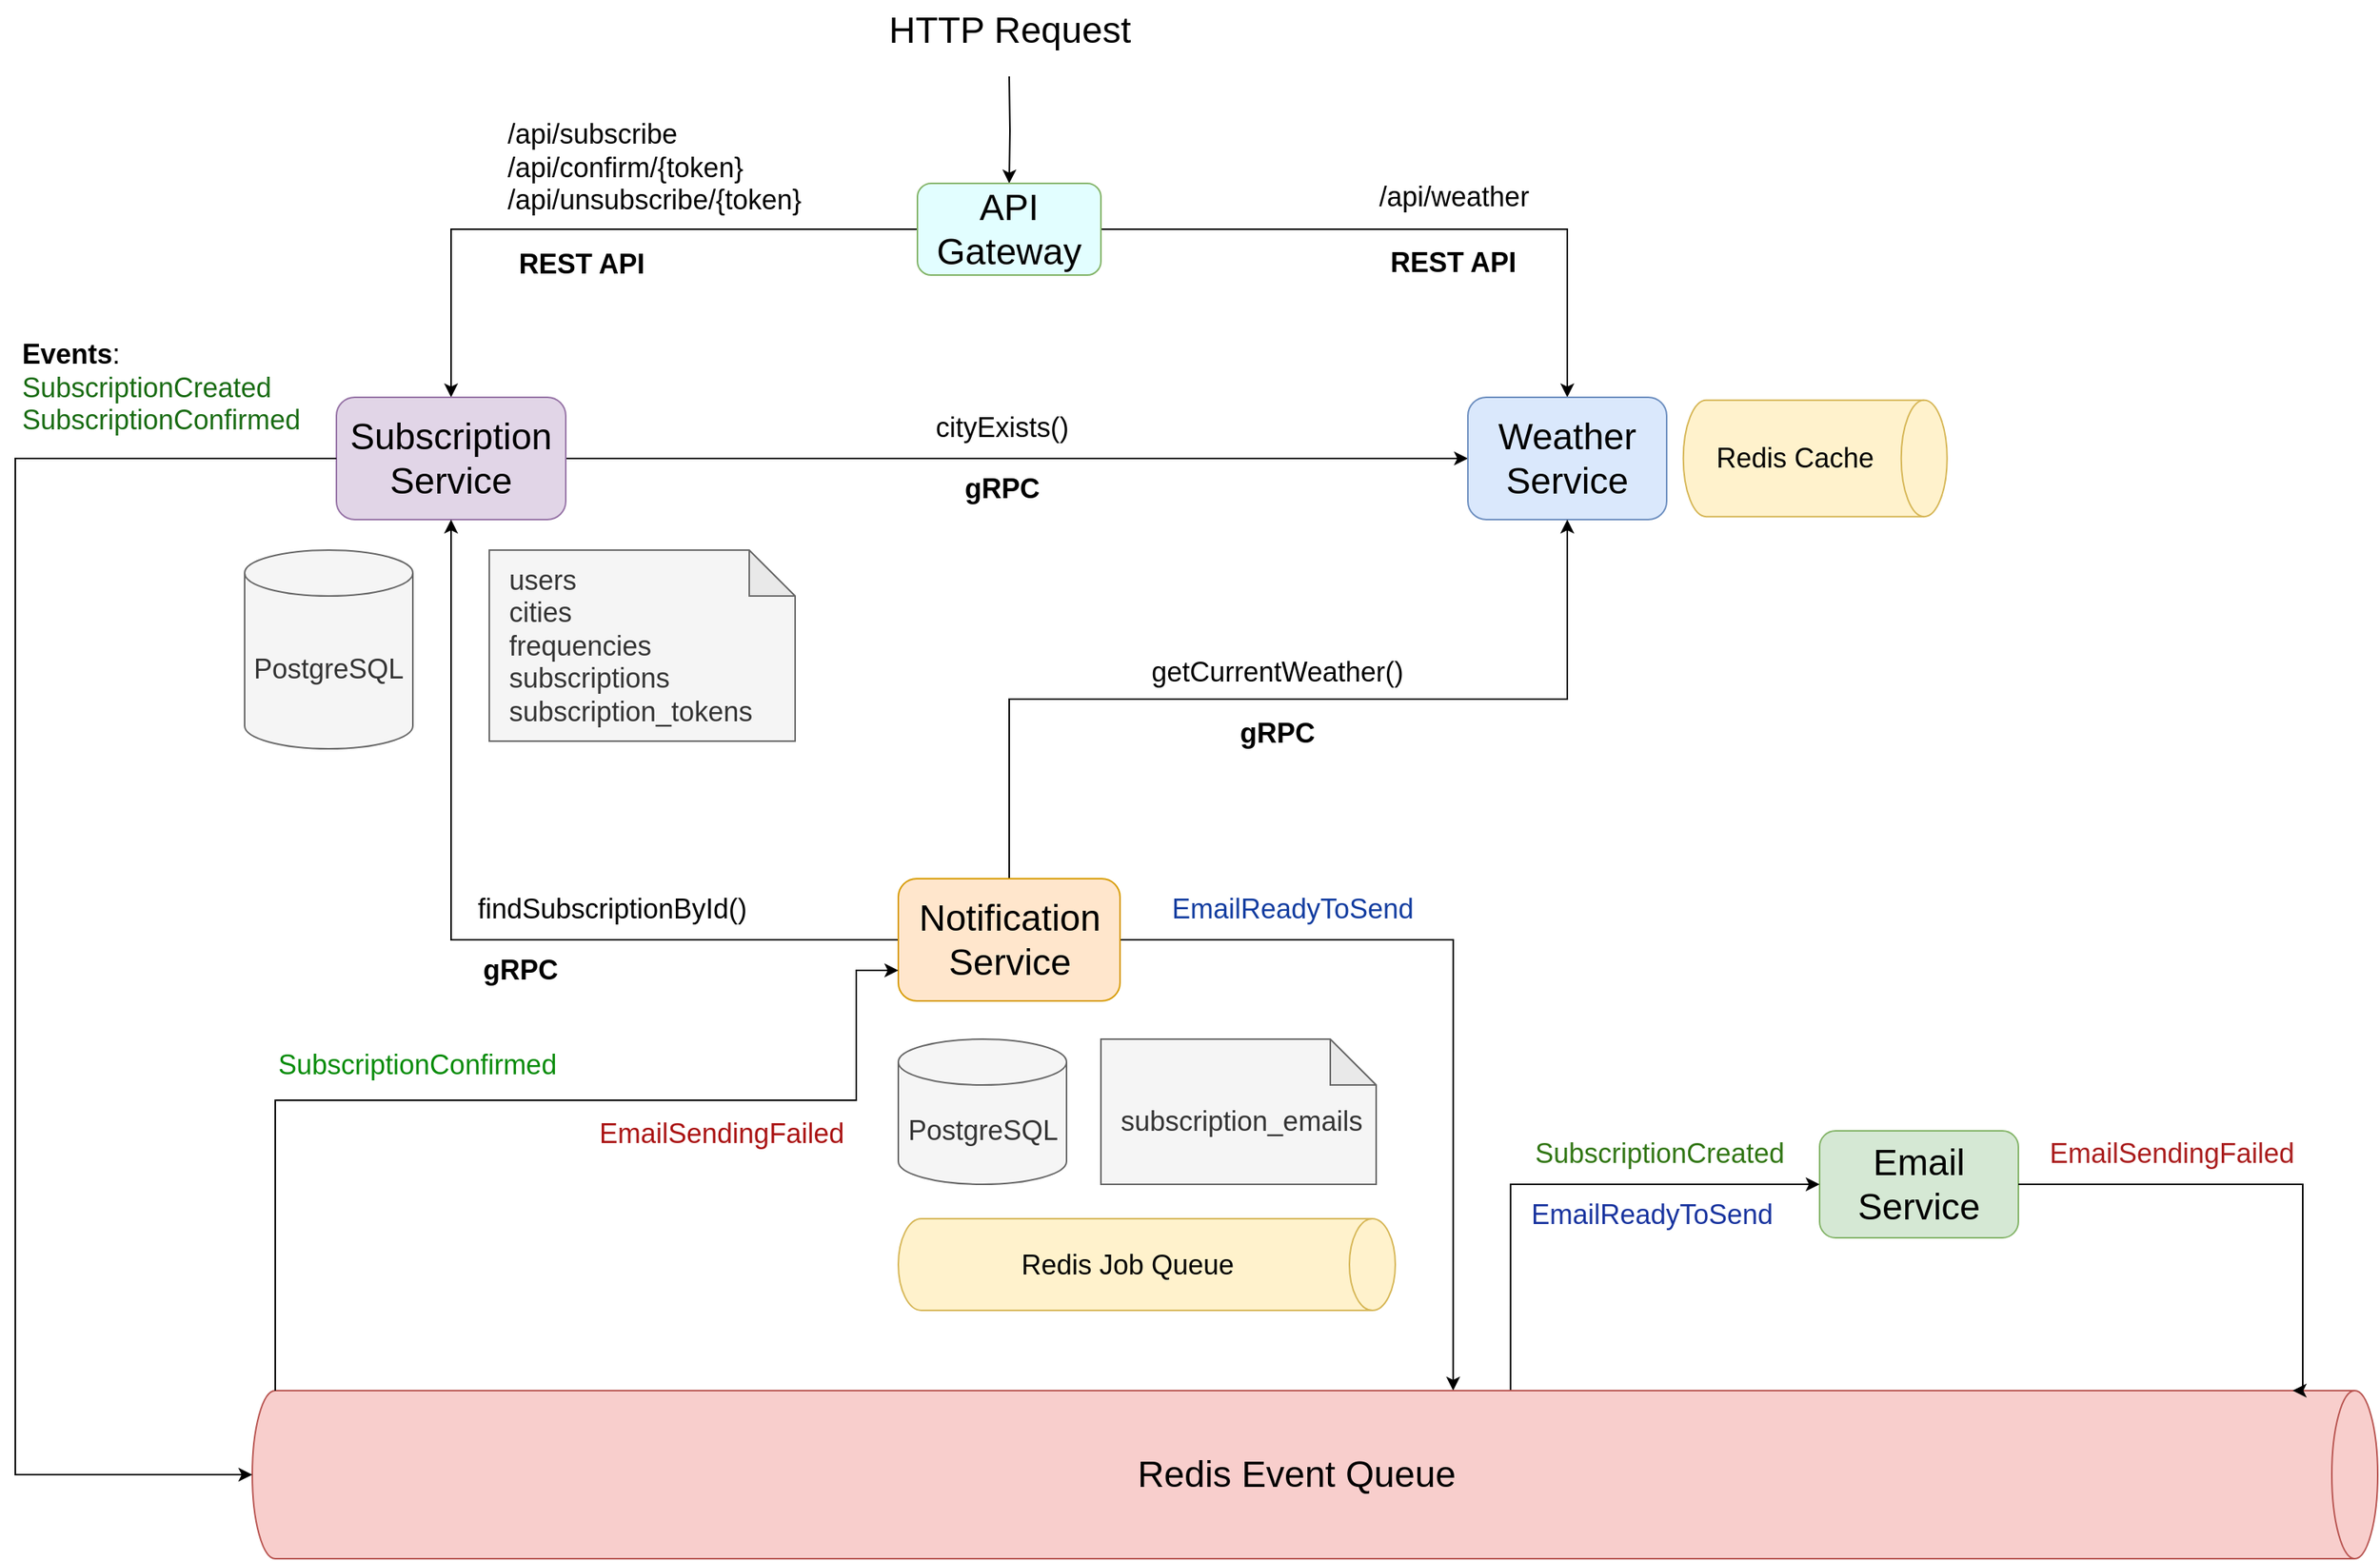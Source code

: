 <mxfile version="27.2.0">
  <diagram name="Page-1" id="crsxnpHuOwDgph-F1x2x">
    <mxGraphModel grid="1" page="1" gridSize="10" guides="1" tooltips="1" connect="1" arrows="1" fold="1" pageScale="1" pageWidth="850" pageHeight="1100" math="0" shadow="0">
      <root>
        <mxCell id="0" />
        <mxCell id="1" parent="0" />
        <mxCell id="8e99YI3ElAB4RSQOigVW-15" style="edgeStyle=orthogonalEdgeStyle;rounded=0;orthogonalLoop=1;jettySize=auto;html=1;entryX=0.5;entryY=0;entryDx=0;entryDy=0;" edge="1" parent="1" source="8e99YI3ElAB4RSQOigVW-1" target="8e99YI3ElAB4RSQOigVW-2">
          <mxGeometry relative="1" as="geometry" />
        </mxCell>
        <mxCell id="8e99YI3ElAB4RSQOigVW-18" style="edgeStyle=orthogonalEdgeStyle;rounded=0;orthogonalLoop=1;jettySize=auto;html=1;entryX=0.5;entryY=0;entryDx=0;entryDy=0;" edge="1" parent="1" source="8e99YI3ElAB4RSQOigVW-1" target="8e99YI3ElAB4RSQOigVW-3">
          <mxGeometry relative="1" as="geometry" />
        </mxCell>
        <mxCell id="8e99YI3ElAB4RSQOigVW-52" style="edgeStyle=orthogonalEdgeStyle;rounded=0;orthogonalLoop=1;jettySize=auto;html=1;" edge="1" parent="1" target="8e99YI3ElAB4RSQOigVW-1">
          <mxGeometry relative="1" as="geometry">
            <mxPoint x="710" y="130" as="sourcePoint" />
          </mxGeometry>
        </mxCell>
        <mxCell id="8e99YI3ElAB4RSQOigVW-1" value="API Gateway" style="rounded=1;whiteSpace=wrap;html=1;fontSize=24;fillColor=light-dark(#e2feff, #1d2f27);strokeColor=#82b366;" vertex="1" parent="1">
          <mxGeometry x="650" y="200" width="120" height="60" as="geometry" />
        </mxCell>
        <mxCell id="8e99YI3ElAB4RSQOigVW-21" style="edgeStyle=orthogonalEdgeStyle;rounded=0;orthogonalLoop=1;jettySize=auto;html=1;" edge="1" parent="1" source="8e99YI3ElAB4RSQOigVW-2" target="8e99YI3ElAB4RSQOigVW-3">
          <mxGeometry relative="1" as="geometry" />
        </mxCell>
        <mxCell id="8e99YI3ElAB4RSQOigVW-2" value="Subscription Service" style="rounded=1;whiteSpace=wrap;html=1;fontSize=24;fillColor=#e1d5e7;strokeColor=#9673a6;" vertex="1" parent="1">
          <mxGeometry x="270" y="340" width="150" height="80" as="geometry" />
        </mxCell>
        <mxCell id="8e99YI3ElAB4RSQOigVW-3" value="Weather Service" style="rounded=1;whiteSpace=wrap;html=1;fontSize=24;fillColor=#dae8fc;strokeColor=#6c8ebf;" vertex="1" parent="1">
          <mxGeometry x="1010" y="340" width="130" height="80" as="geometry" />
        </mxCell>
        <mxCell id="8e99YI3ElAB4RSQOigVW-4" value="PostgreSQL" style="shape=cylinder3;whiteSpace=wrap;html=1;boundedLbl=1;backgroundOutline=1;size=15;fontSize=18;fillColor=#f5f5f5;strokeColor=#666666;fontColor=#333333;" vertex="1" parent="1">
          <mxGeometry x="210" y="440" width="110" height="130" as="geometry" />
        </mxCell>
        <mxCell id="8e99YI3ElAB4RSQOigVW-5" value="users&lt;div&gt;cities&lt;/div&gt;&lt;div&gt;frequencies&lt;/div&gt;&lt;div&gt;subscriptions&lt;/div&gt;&lt;div&gt;subscription_tokens&lt;/div&gt;" style="shape=note;whiteSpace=wrap;html=1;backgroundOutline=1;darkOpacity=0.05;align=left;spacingTop=2;spacing=13;spacingBottom=2;fontSize=18;fillColor=#f5f5f5;strokeColor=#666666;fontColor=#333333;" vertex="1" parent="1">
          <mxGeometry x="370" y="440" width="200" height="125" as="geometry" />
        </mxCell>
        <mxCell id="8e99YI3ElAB4RSQOigVW-24" style="rounded=0;orthogonalLoop=1;jettySize=auto;html=1;entryX=0.5;entryY=1;entryDx=0;entryDy=0;exitX=0.5;exitY=0;exitDx=0;exitDy=0;edgeStyle=orthogonalEdgeStyle;" edge="1" parent="1" source="8e99YI3ElAB4RSQOigVW-7" target="8e99YI3ElAB4RSQOigVW-3">
          <mxGeometry relative="1" as="geometry" />
        </mxCell>
        <mxCell id="8e99YI3ElAB4RSQOigVW-28" style="rounded=0;orthogonalLoop=1;jettySize=auto;html=1;entryX=0.5;entryY=1;entryDx=0;entryDy=0;exitX=0;exitY=0.5;exitDx=0;exitDy=0;edgeStyle=orthogonalEdgeStyle;" edge="1" parent="1" source="8e99YI3ElAB4RSQOigVW-7" target="8e99YI3ElAB4RSQOigVW-2">
          <mxGeometry relative="1" as="geometry" />
        </mxCell>
        <mxCell id="8e99YI3ElAB4RSQOigVW-40" style="edgeStyle=orthogonalEdgeStyle;rounded=0;orthogonalLoop=1;jettySize=auto;html=1;exitX=1;exitY=0.5;exitDx=0;exitDy=0;entryX=0;entryY=0.435;entryDx=0;entryDy=0;entryPerimeter=0;" edge="1" parent="1" source="8e99YI3ElAB4RSQOigVW-7" target="8e99YI3ElAB4RSQOigVW-12">
          <mxGeometry relative="1" as="geometry">
            <mxPoint x="987" y="960" as="targetPoint" />
          </mxGeometry>
        </mxCell>
        <mxCell id="8e99YI3ElAB4RSQOigVW-7" value="Notification Service" style="rounded=1;whiteSpace=wrap;html=1;fontSize=24;fillColor=#ffe6cc;strokeColor=#d79b00;" vertex="1" parent="1">
          <mxGeometry x="637.5" y="655" width="145" height="80" as="geometry" />
        </mxCell>
        <mxCell id="8e99YI3ElAB4RSQOigVW-8" value="Redis Job Queue" style="shape=cylinder3;whiteSpace=wrap;html=1;boundedLbl=1;backgroundOutline=1;size=15;rotation=90;horizontal=0;fontSize=18;fillColor=#fff2cc;strokeColor=#d6b656;" vertex="1" parent="1">
          <mxGeometry x="770" y="745" width="60" height="325" as="geometry" />
        </mxCell>
        <mxCell id="8e99YI3ElAB4RSQOigVW-9" value="PostgreSQL" style="shape=cylinder3;whiteSpace=wrap;html=1;boundedLbl=1;backgroundOutline=1;size=15;fontSize=18;fillColor=#f5f5f5;strokeColor=#666666;fontColor=#333333;" vertex="1" parent="1">
          <mxGeometry x="637.5" y="760" width="110" height="95" as="geometry" />
        </mxCell>
        <mxCell id="8e99YI3ElAB4RSQOigVW-10" value="subscription_emails" style="shape=note;whiteSpace=wrap;html=1;backgroundOutline=1;darkOpacity=0.05;align=left;spacingTop=15;spacing=13;spacingBottom=2;fontSize=18;fillColor=#f5f5f5;strokeColor=#666666;fontColor=#333333;" vertex="1" parent="1">
          <mxGeometry x="770" y="760" width="180" height="95" as="geometry" />
        </mxCell>
        <mxCell id="8e99YI3ElAB4RSQOigVW-11" value="Email Service" style="rounded=1;whiteSpace=wrap;html=1;fontSize=24;fillColor=#d5e8d4;strokeColor=#82b366;" vertex="1" parent="1">
          <mxGeometry x="1240" y="820" width="130" height="70" as="geometry" />
        </mxCell>
        <mxCell id="8e99YI3ElAB4RSQOigVW-36" style="edgeStyle=orthogonalEdgeStyle;rounded=0;orthogonalLoop=1;jettySize=auto;html=1;entryX=0;entryY=0.5;entryDx=0;entryDy=0;exitX=0.024;exitY=0.408;exitDx=0;exitDy=0;exitPerimeter=0;" edge="1" parent="1" source="8e99YI3ElAB4RSQOigVW-12" target="8e99YI3ElAB4RSQOigVW-11">
          <mxGeometry relative="1" as="geometry">
            <mxPoint x="1022" y="960" as="sourcePoint" />
          </mxGeometry>
        </mxCell>
        <mxCell id="8e99YI3ElAB4RSQOigVW-12" value="Redis Event Queue" style="shape=cylinder3;whiteSpace=wrap;html=1;boundedLbl=1;backgroundOutline=1;size=15;rotation=90;horizontal=0;fontSize=24;fillColor=#f8cecc;strokeColor=#b85450;" vertex="1" parent="1">
          <mxGeometry x="855" y="350" width="110" height="1390" as="geometry" />
        </mxCell>
        <mxCell id="8e99YI3ElAB4RSQOigVW-14" value="&lt;div style=&quot;text-align: left;&quot;&gt;&lt;b&gt;Events&lt;/b&gt;:&lt;/div&gt;&lt;div style=&quot;text-align: left;&quot;&gt;&lt;span style=&quot;background-color: transparent;&quot;&gt;&lt;font style=&quot;color: light-dark(rgb(25, 108, 19), rgb(237, 237, 237));&quot;&gt;SubscriptionCreated&lt;/font&gt;&lt;/span&gt;&lt;/div&gt;&lt;div style=&quot;text-align: left;&quot;&gt;&lt;font style=&quot;color: light-dark(rgb(25, 108, 19), rgb(237, 237, 237));&quot;&gt;SubscriptionConfirmed&lt;/font&gt;&lt;/div&gt;" style="text;html=1;align=center;verticalAlign=middle;resizable=0;points=[];autosize=1;strokeColor=none;fillColor=none;fontSize=18;" vertex="1" parent="1">
          <mxGeometry x="50" y="293.75" width="210" height="80" as="geometry" />
        </mxCell>
        <mxCell id="8e99YI3ElAB4RSQOigVW-16" value="&lt;font style=&quot;font-size: 18px;&quot;&gt;/api/subscribe&lt;/font&gt;&lt;div&gt;&lt;font style=&quot;font-size: 18px;&quot;&gt;/api/confirm/{token}&lt;/font&gt;&lt;/div&gt;&lt;div&gt;&lt;font style=&quot;font-size: 18px;&quot;&gt;/api/unsubscribe/{token}&lt;/font&gt;&lt;/div&gt;" style="text;html=1;align=left;verticalAlign=middle;resizable=0;points=[];autosize=1;strokeColor=none;fillColor=none;" vertex="1" parent="1">
          <mxGeometry x="380" y="150" width="220" height="80" as="geometry" />
        </mxCell>
        <mxCell id="8e99YI3ElAB4RSQOigVW-17" value="&lt;span style=&quot;font-size: 18px;&quot;&gt;REST API&lt;/span&gt;" style="text;html=1;align=center;verticalAlign=middle;resizable=0;points=[];autosize=1;strokeColor=none;fillColor=none;fontStyle=1" vertex="1" parent="1">
          <mxGeometry x="380" y="233" width="100" height="40" as="geometry" />
        </mxCell>
        <mxCell id="8e99YI3ElAB4RSQOigVW-19" value="&lt;font style=&quot;font-size: 18px;&quot;&gt;/api/weather&lt;/font&gt;" style="text;html=1;align=left;verticalAlign=middle;resizable=0;points=[];autosize=1;strokeColor=none;fillColor=none;" vertex="1" parent="1">
          <mxGeometry x="950" y="188.5" width="120" height="40" as="geometry" />
        </mxCell>
        <mxCell id="8e99YI3ElAB4RSQOigVW-20" value="&lt;span style=&quot;font-size: 18px;&quot;&gt;REST API&lt;/span&gt;" style="text;html=1;align=center;verticalAlign=middle;resizable=0;points=[];autosize=1;strokeColor=none;fillColor=none;fontStyle=1" vertex="1" parent="1">
          <mxGeometry x="950" y="231.5" width="100" height="40" as="geometry" />
        </mxCell>
        <mxCell id="8e99YI3ElAB4RSQOigVW-22" value="&lt;span style=&quot;font-size: 18px;&quot;&gt;cityExists()&lt;/span&gt;" style="text;html=1;align=center;verticalAlign=middle;resizable=0;points=[];autosize=1;strokeColor=none;fillColor=none;" vertex="1" parent="1">
          <mxGeometry x="650" y="340" width="110" height="40" as="geometry" />
        </mxCell>
        <mxCell id="8e99YI3ElAB4RSQOigVW-23" value="&lt;span style=&quot;font-size: 18px;&quot;&gt;gRPC&lt;/span&gt;" style="text;html=1;align=center;verticalAlign=middle;resizable=0;points=[];autosize=1;strokeColor=none;fillColor=none;fontStyle=1" vertex="1" parent="1">
          <mxGeometry x="670" y="380" width="70" height="40" as="geometry" />
        </mxCell>
        <mxCell id="8e99YI3ElAB4RSQOigVW-26" value="&lt;font&gt;getCurrentWeather()&lt;/font&gt;" style="text;html=1;align=center;verticalAlign=middle;resizable=0;points=[];autosize=1;strokeColor=none;fillColor=none;rotation=0;fontSize=18;" vertex="1" parent="1">
          <mxGeometry x="790" y="500" width="190" height="40" as="geometry" />
        </mxCell>
        <mxCell id="8e99YI3ElAB4RSQOigVW-27" value="&lt;span&gt;gRPC&lt;/span&gt;" style="text;html=1;align=center;verticalAlign=middle;resizable=0;points=[];autosize=1;strokeColor=none;fillColor=none;fontStyle=1;rotation=0;fontSize=18;" vertex="1" parent="1">
          <mxGeometry x="850" y="540" width="70" height="40" as="geometry" />
        </mxCell>
        <mxCell id="8e99YI3ElAB4RSQOigVW-29" value="&lt;span&gt;findSubscriptionById()&lt;/span&gt;" style="text;html=1;align=center;verticalAlign=middle;resizable=0;points=[];autosize=1;strokeColor=none;fillColor=none;rotation=0;fontSize=18;" vertex="1" parent="1">
          <mxGeometry x="350" y="655" width="200" height="40" as="geometry" />
        </mxCell>
        <mxCell id="8e99YI3ElAB4RSQOigVW-30" value="&lt;span&gt;gRPC&lt;/span&gt;" style="text;html=1;align=center;verticalAlign=middle;resizable=0;points=[];autosize=1;strokeColor=none;fillColor=none;fontStyle=1;rotation=0;fontSize=18;" vertex="1" parent="1">
          <mxGeometry x="355" y="695" width="70" height="40" as="geometry" />
        </mxCell>
        <mxCell id="8e99YI3ElAB4RSQOigVW-33" style="edgeStyle=orthogonalEdgeStyle;rounded=0;orthogonalLoop=1;jettySize=auto;html=1;entryX=0.5;entryY=1;entryDx=0;entryDy=0;entryPerimeter=0;" edge="1" parent="1" source="8e99YI3ElAB4RSQOigVW-2" target="8e99YI3ElAB4RSQOigVW-12">
          <mxGeometry relative="1" as="geometry">
            <Array as="points">
              <mxPoint x="60" y="380" />
              <mxPoint x="60" y="1045" />
            </Array>
          </mxGeometry>
        </mxCell>
        <mxCell id="8e99YI3ElAB4RSQOigVW-34" value="Redis Cache" style="shape=cylinder3;whiteSpace=wrap;html=1;boundedLbl=1;backgroundOutline=1;size=15;rotation=90;horizontal=0;fontSize=18;fillColor=#fff2cc;strokeColor=#d6b656;" vertex="1" parent="1">
          <mxGeometry x="1199" y="293.75" width="76.25" height="172.5" as="geometry" />
        </mxCell>
        <mxCell id="8e99YI3ElAB4RSQOigVW-37" value="&lt;span style=&quot;font-size: 18px;&quot;&gt;SubscriptionCreated&lt;/span&gt;" style="text;html=1;align=center;verticalAlign=middle;resizable=0;points=[];autosize=1;strokeColor=none;fillColor=none;rotation=0;fontColor=light-dark(#317614, #ededed);" vertex="1" parent="1">
          <mxGeometry x="1040" y="815" width="190" height="40" as="geometry" />
        </mxCell>
        <mxCell id="8e99YI3ElAB4RSQOigVW-38" style="edgeStyle=orthogonalEdgeStyle;rounded=0;orthogonalLoop=1;jettySize=auto;html=1;entryX=0;entryY=1;entryDx=0;entryDy=-15;entryPerimeter=0;exitX=0;exitY=0.75;exitDx=0;exitDy=0;startArrow=classic;startFill=1;endArrow=none;endFill=0;" edge="1" parent="1" source="8e99YI3ElAB4RSQOigVW-7" target="8e99YI3ElAB4RSQOigVW-12">
          <mxGeometry relative="1" as="geometry">
            <Array as="points">
              <mxPoint x="610" y="715" />
              <mxPoint x="610" y="800" />
              <mxPoint x="230" y="800" />
            </Array>
          </mxGeometry>
        </mxCell>
        <mxCell id="8e99YI3ElAB4RSQOigVW-39" value="&lt;span style=&quot;font-family: Helvetica; font-style: normal; font-variant-ligatures: normal; font-variant-caps: normal; font-weight: 400; letter-spacing: normal; orphans: 2; text-align: left; text-indent: 0px; text-transform: none; widows: 2; word-spacing: 0px; -webkit-text-stroke-width: 0px; white-space: nowrap; text-decoration-thickness: initial; text-decoration-style: initial; text-decoration-color: initial; float: none; display: inline !important;&quot;&gt;SubscriptionConfirmed&lt;/span&gt;" style="text;whiteSpace=wrap;html=1;labelBackgroundColor=none;fontSize=18;fontColor=light-dark(#088c0a, #79c47b);" vertex="1" parent="1">
          <mxGeometry x="230" y="760" width="190" height="40" as="geometry" />
        </mxCell>
        <mxCell id="8e99YI3ElAB4RSQOigVW-41" value="&lt;span style=&quot;font-size: 18px;&quot;&gt;EmailReadyToSend&lt;/span&gt;" style="text;html=1;align=center;verticalAlign=middle;resizable=0;points=[];autosize=1;strokeColor=none;fillColor=none;rotation=0;fontColor=light-dark(#133da0, #ededed);" vertex="1" parent="1">
          <mxGeometry x="805" y="655" width="180" height="40" as="geometry" />
        </mxCell>
        <mxCell id="8e99YI3ElAB4RSQOigVW-42" value="&lt;span style=&quot;font-size: 18px;&quot;&gt;EmailReadyToSend&lt;/span&gt;" style="text;html=1;align=center;verticalAlign=middle;resizable=0;points=[];autosize=1;strokeColor=none;fillColor=none;rotation=0;fontColor=light-dark(#19349f, #ededed);" vertex="1" parent="1">
          <mxGeometry x="1040" y="855" width="180" height="40" as="geometry" />
        </mxCell>
        <mxCell id="8e99YI3ElAB4RSQOigVW-43" style="edgeStyle=orthogonalEdgeStyle;rounded=0;orthogonalLoop=1;jettySize=auto;html=1;entryX=0;entryY=0.04;entryDx=0;entryDy=0;entryPerimeter=0;exitX=1;exitY=0.5;exitDx=0;exitDy=0;" edge="1" parent="1" source="8e99YI3ElAB4RSQOigVW-11" target="8e99YI3ElAB4RSQOigVW-12">
          <mxGeometry relative="1" as="geometry">
            <Array as="points">
              <mxPoint x="1556" y="855" />
            </Array>
          </mxGeometry>
        </mxCell>
        <mxCell id="8e99YI3ElAB4RSQOigVW-44" value="&lt;span style=&quot;font-size: 18px;&quot;&gt;EmailSendingFailed&lt;/span&gt;" style="text;html=1;align=center;verticalAlign=middle;resizable=0;points=[];autosize=1;strokeColor=none;fillColor=none;rotation=0;fontColor=light-dark(#aa1d1d, #ededed);" vertex="1" parent="1">
          <mxGeometry x="1380" y="815" width="180" height="40" as="geometry" />
        </mxCell>
        <mxCell id="8e99YI3ElAB4RSQOigVW-45" value="&lt;div style=&quot;text-align: center;&quot;&gt;&lt;span style=&quot;font-size: 18px; text-wrap-mode: nowrap;&quot;&gt;EmailSendingFailed&lt;/span&gt;&lt;/div&gt;" style="text;whiteSpace=wrap;html=1;fontColor=light-dark(#aa1313, #ededed);" vertex="1" parent="1">
          <mxGeometry x="440" y="805" width="150" height="50" as="geometry" />
        </mxCell>
        <mxCell id="8e99YI3ElAB4RSQOigVW-53" value="&lt;span style=&quot;font-size: 24px;&quot;&gt;HTTP Request&lt;/span&gt;" style="text;html=1;align=center;verticalAlign=middle;resizable=0;points=[];autosize=1;strokeColor=none;fillColor=none;" vertex="1" parent="1">
          <mxGeometry x="620" y="80" width="180" height="40" as="geometry" />
        </mxCell>
      </root>
    </mxGraphModel>
  </diagram>
</mxfile>
